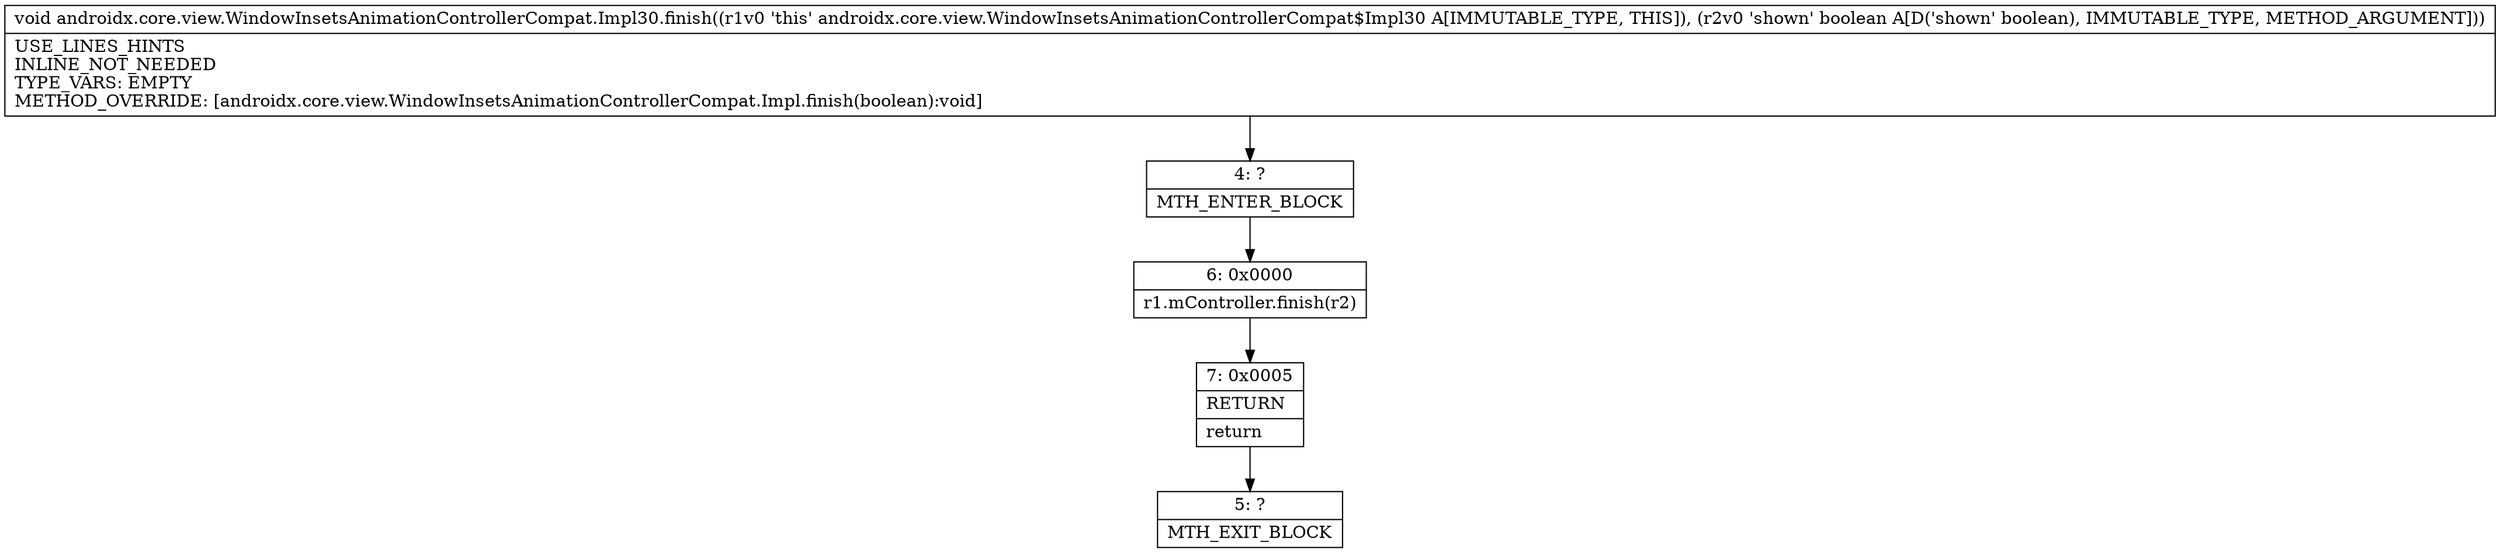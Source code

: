 digraph "CFG forandroidx.core.view.WindowInsetsAnimationControllerCompat.Impl30.finish(Z)V" {
Node_4 [shape=record,label="{4\:\ ?|MTH_ENTER_BLOCK\l}"];
Node_6 [shape=record,label="{6\:\ 0x0000|r1.mController.finish(r2)\l}"];
Node_7 [shape=record,label="{7\:\ 0x0005|RETURN\l|return\l}"];
Node_5 [shape=record,label="{5\:\ ?|MTH_EXIT_BLOCK\l}"];
MethodNode[shape=record,label="{void androidx.core.view.WindowInsetsAnimationControllerCompat.Impl30.finish((r1v0 'this' androidx.core.view.WindowInsetsAnimationControllerCompat$Impl30 A[IMMUTABLE_TYPE, THIS]), (r2v0 'shown' boolean A[D('shown' boolean), IMMUTABLE_TYPE, METHOD_ARGUMENT]))  | USE_LINES_HINTS\lINLINE_NOT_NEEDED\lTYPE_VARS: EMPTY\lMETHOD_OVERRIDE: [androidx.core.view.WindowInsetsAnimationControllerCompat.Impl.finish(boolean):void]\l}"];
MethodNode -> Node_4;Node_4 -> Node_6;
Node_6 -> Node_7;
Node_7 -> Node_5;
}

